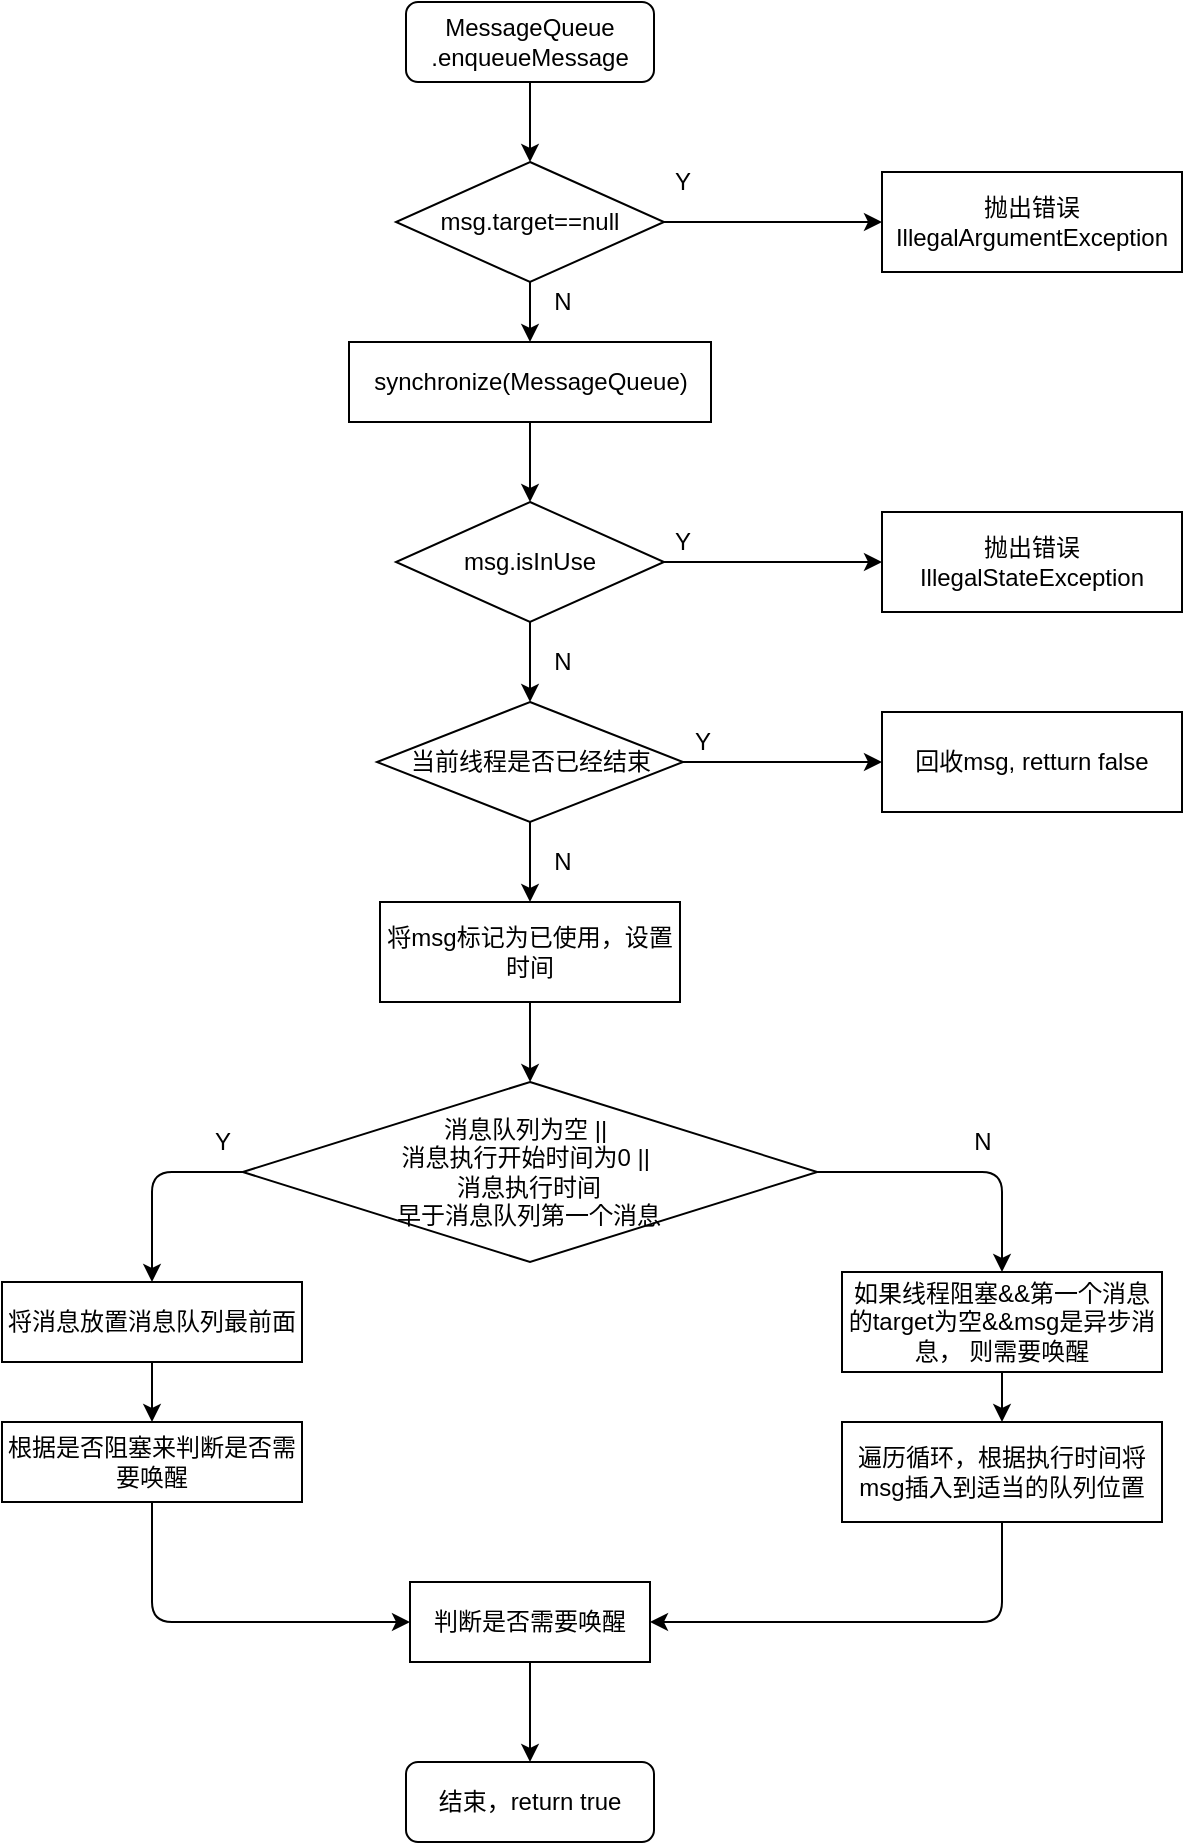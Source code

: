 <mxfile version="14.9.8" type="github">
  <diagram id="i0M6WJDhhVYFyg2WR8xw" name="Page-1">
    <mxGraphModel dx="1420" dy="802" grid="1" gridSize="10" guides="1" tooltips="1" connect="1" arrows="1" fold="1" page="1" pageScale="1" pageWidth="827" pageHeight="1169" math="0" shadow="0">
      <root>
        <mxCell id="0" />
        <mxCell id="1" parent="0" />
        <mxCell id="jzUD9FvAD9lhoMT2rPVL-3" value="" style="edgeStyle=orthogonalEdgeStyle;rounded=0;orthogonalLoop=1;jettySize=auto;html=1;" edge="1" parent="1" source="jzUD9FvAD9lhoMT2rPVL-1" target="jzUD9FvAD9lhoMT2rPVL-2">
          <mxGeometry relative="1" as="geometry" />
        </mxCell>
        <mxCell id="jzUD9FvAD9lhoMT2rPVL-1" value="MessageQueue&lt;br&gt;.enqueueMessage" style="rounded=1;whiteSpace=wrap;html=1;" vertex="1" parent="1">
          <mxGeometry x="352" y="80" width="124" height="40" as="geometry" />
        </mxCell>
        <mxCell id="jzUD9FvAD9lhoMT2rPVL-5" value="" style="edgeStyle=orthogonalEdgeStyle;rounded=0;orthogonalLoop=1;jettySize=auto;html=1;" edge="1" parent="1" source="jzUD9FvAD9lhoMT2rPVL-2" target="jzUD9FvAD9lhoMT2rPVL-4">
          <mxGeometry relative="1" as="geometry" />
        </mxCell>
        <mxCell id="jzUD9FvAD9lhoMT2rPVL-8" value="" style="edgeStyle=orthogonalEdgeStyle;rounded=0;orthogonalLoop=1;jettySize=auto;html=1;" edge="1" parent="1" source="jzUD9FvAD9lhoMT2rPVL-2" target="jzUD9FvAD9lhoMT2rPVL-7">
          <mxGeometry relative="1" as="geometry" />
        </mxCell>
        <mxCell id="jzUD9FvAD9lhoMT2rPVL-2" value="msg.target==null" style="rhombus;whiteSpace=wrap;html=1;" vertex="1" parent="1">
          <mxGeometry x="347" y="160" width="134" height="60" as="geometry" />
        </mxCell>
        <mxCell id="jzUD9FvAD9lhoMT2rPVL-4" value="抛出错误IllegalArgumentException" style="rounded=0;whiteSpace=wrap;html=1;" vertex="1" parent="1">
          <mxGeometry x="590" y="165" width="150" height="50" as="geometry" />
        </mxCell>
        <mxCell id="jzUD9FvAD9lhoMT2rPVL-6" value="Y" style="text;html=1;align=center;verticalAlign=middle;resizable=0;points=[];autosize=1;strokeColor=none;" vertex="1" parent="1">
          <mxGeometry x="480" y="160" width="20" height="20" as="geometry" />
        </mxCell>
        <mxCell id="jzUD9FvAD9lhoMT2rPVL-13" value="" style="edgeStyle=orthogonalEdgeStyle;rounded=0;orthogonalLoop=1;jettySize=auto;html=1;" edge="1" parent="1" source="jzUD9FvAD9lhoMT2rPVL-7" target="jzUD9FvAD9lhoMT2rPVL-10">
          <mxGeometry relative="1" as="geometry" />
        </mxCell>
        <mxCell id="jzUD9FvAD9lhoMT2rPVL-7" value="synchronize(MessageQueue)" style="rounded=0;whiteSpace=wrap;html=1;" vertex="1" parent="1">
          <mxGeometry x="323.5" y="250" width="181" height="40" as="geometry" />
        </mxCell>
        <mxCell id="jzUD9FvAD9lhoMT2rPVL-9" value="N&lt;br&gt;" style="text;html=1;align=center;verticalAlign=middle;resizable=0;points=[];autosize=1;strokeColor=none;" vertex="1" parent="1">
          <mxGeometry x="420" y="220" width="20" height="20" as="geometry" />
        </mxCell>
        <mxCell id="jzUD9FvAD9lhoMT2rPVL-14" value="" style="edgeStyle=orthogonalEdgeStyle;rounded=0;orthogonalLoop=1;jettySize=auto;html=1;" edge="1" parent="1" source="jzUD9FvAD9lhoMT2rPVL-10" target="jzUD9FvAD9lhoMT2rPVL-12">
          <mxGeometry relative="1" as="geometry" />
        </mxCell>
        <mxCell id="jzUD9FvAD9lhoMT2rPVL-18" value="" style="edgeStyle=orthogonalEdgeStyle;rounded=0;orthogonalLoop=1;jettySize=auto;html=1;" edge="1" parent="1" source="jzUD9FvAD9lhoMT2rPVL-10" target="jzUD9FvAD9lhoMT2rPVL-17">
          <mxGeometry relative="1" as="geometry" />
        </mxCell>
        <mxCell id="jzUD9FvAD9lhoMT2rPVL-10" value="msg.isInUse" style="rhombus;whiteSpace=wrap;html=1;" vertex="1" parent="1">
          <mxGeometry x="347" y="330" width="134" height="60" as="geometry" />
        </mxCell>
        <mxCell id="jzUD9FvAD9lhoMT2rPVL-12" value="抛出错误IllegalStateException" style="rounded=0;whiteSpace=wrap;html=1;" vertex="1" parent="1">
          <mxGeometry x="590" y="335" width="150" height="50" as="geometry" />
        </mxCell>
        <mxCell id="jzUD9FvAD9lhoMT2rPVL-16" value="Y" style="text;html=1;align=center;verticalAlign=middle;resizable=0;points=[];autosize=1;strokeColor=none;" vertex="1" parent="1">
          <mxGeometry x="480" y="340" width="20" height="20" as="geometry" />
        </mxCell>
        <mxCell id="jzUD9FvAD9lhoMT2rPVL-21" value="" style="edgeStyle=orthogonalEdgeStyle;rounded=0;orthogonalLoop=1;jettySize=auto;html=1;" edge="1" parent="1" source="jzUD9FvAD9lhoMT2rPVL-17" target="jzUD9FvAD9lhoMT2rPVL-20">
          <mxGeometry relative="1" as="geometry" />
        </mxCell>
        <mxCell id="jzUD9FvAD9lhoMT2rPVL-25" value="" style="edgeStyle=orthogonalEdgeStyle;rounded=0;orthogonalLoop=1;jettySize=auto;html=1;" edge="1" parent="1" source="jzUD9FvAD9lhoMT2rPVL-17" target="jzUD9FvAD9lhoMT2rPVL-24">
          <mxGeometry relative="1" as="geometry" />
        </mxCell>
        <mxCell id="jzUD9FvAD9lhoMT2rPVL-17" value="当前线程是否已经结束" style="rhombus;whiteSpace=wrap;html=1;" vertex="1" parent="1">
          <mxGeometry x="337.5" y="430" width="153" height="60" as="geometry" />
        </mxCell>
        <mxCell id="jzUD9FvAD9lhoMT2rPVL-19" value="N" style="text;html=1;align=center;verticalAlign=middle;resizable=0;points=[];autosize=1;strokeColor=none;" vertex="1" parent="1">
          <mxGeometry x="420" y="400" width="20" height="20" as="geometry" />
        </mxCell>
        <mxCell id="jzUD9FvAD9lhoMT2rPVL-20" value="回收msg, retturn false" style="rounded=0;whiteSpace=wrap;html=1;" vertex="1" parent="1">
          <mxGeometry x="590" y="435" width="150" height="50" as="geometry" />
        </mxCell>
        <mxCell id="jzUD9FvAD9lhoMT2rPVL-22" value="Y" style="text;html=1;align=center;verticalAlign=middle;resizable=0;points=[];autosize=1;strokeColor=none;" vertex="1" parent="1">
          <mxGeometry x="490" y="440" width="20" height="20" as="geometry" />
        </mxCell>
        <mxCell id="jzUD9FvAD9lhoMT2rPVL-29" value="" style="edgeStyle=orthogonalEdgeStyle;rounded=0;orthogonalLoop=1;jettySize=auto;html=1;" edge="1" parent="1" source="jzUD9FvAD9lhoMT2rPVL-24" target="jzUD9FvAD9lhoMT2rPVL-28">
          <mxGeometry relative="1" as="geometry" />
        </mxCell>
        <mxCell id="jzUD9FvAD9lhoMT2rPVL-24" value="将msg标记为已使用，设置时间" style="rounded=0;whiteSpace=wrap;html=1;" vertex="1" parent="1">
          <mxGeometry x="339" y="530" width="150" height="50" as="geometry" />
        </mxCell>
        <mxCell id="jzUD9FvAD9lhoMT2rPVL-26" value="N" style="text;html=1;align=center;verticalAlign=middle;resizable=0;points=[];autosize=1;strokeColor=none;" vertex="1" parent="1">
          <mxGeometry x="420" y="500" width="20" height="20" as="geometry" />
        </mxCell>
        <mxCell id="jzUD9FvAD9lhoMT2rPVL-28" value="消息队列为空 ||&amp;nbsp;&lt;br&gt;消息执行开始时间为0 ||&amp;nbsp;&lt;br&gt;消息执行时间&lt;br&gt;早于消息队列第一个消息" style="rhombus;whiteSpace=wrap;html=1;" vertex="1" parent="1">
          <mxGeometry x="270.38" y="620" width="287.25" height="90" as="geometry" />
        </mxCell>
        <mxCell id="jzUD9FvAD9lhoMT2rPVL-34" value="" style="edgeStyle=orthogonalEdgeStyle;rounded=0;orthogonalLoop=1;jettySize=auto;html=1;" edge="1" parent="1" source="jzUD9FvAD9lhoMT2rPVL-30" target="jzUD9FvAD9lhoMT2rPVL-31">
          <mxGeometry relative="1" as="geometry" />
        </mxCell>
        <mxCell id="jzUD9FvAD9lhoMT2rPVL-30" value="将消息放置消息队列最前面" style="rounded=0;whiteSpace=wrap;html=1;" vertex="1" parent="1">
          <mxGeometry x="150" y="720" width="150" height="40" as="geometry" />
        </mxCell>
        <mxCell id="jzUD9FvAD9lhoMT2rPVL-31" value="根据是否阻塞来判断是否需要唤醒" style="rounded=0;whiteSpace=wrap;html=1;" vertex="1" parent="1">
          <mxGeometry x="150" y="790" width="150" height="40" as="geometry" />
        </mxCell>
        <mxCell id="jzUD9FvAD9lhoMT2rPVL-32" value="" style="endArrow=classic;html=1;exitX=0;exitY=0.5;exitDx=0;exitDy=0;entryX=0.5;entryY=0;entryDx=0;entryDy=0;edgeStyle=orthogonalEdgeStyle;" edge="1" parent="1" source="jzUD9FvAD9lhoMT2rPVL-28" target="jzUD9FvAD9lhoMT2rPVL-30">
          <mxGeometry width="50" height="50" relative="1" as="geometry">
            <mxPoint x="370" y="610" as="sourcePoint" />
            <mxPoint x="420" y="560" as="targetPoint" />
          </mxGeometry>
        </mxCell>
        <mxCell id="jzUD9FvAD9lhoMT2rPVL-33" value="Y" style="text;html=1;align=center;verticalAlign=middle;resizable=0;points=[];autosize=1;strokeColor=none;" vertex="1" parent="1">
          <mxGeometry x="250" y="640" width="20" height="20" as="geometry" />
        </mxCell>
        <mxCell id="jzUD9FvAD9lhoMT2rPVL-39" value="" style="edgeStyle=orthogonalEdgeStyle;rounded=0;orthogonalLoop=1;jettySize=auto;html=1;" edge="1" parent="1" source="jzUD9FvAD9lhoMT2rPVL-35" target="jzUD9FvAD9lhoMT2rPVL-38">
          <mxGeometry relative="1" as="geometry" />
        </mxCell>
        <mxCell id="jzUD9FvAD9lhoMT2rPVL-35" value="如果线程阻塞&amp;amp;&amp;amp;第一个消息的target为空&amp;amp;&amp;amp;msg是异步消息， 则需要唤醒" style="rounded=0;whiteSpace=wrap;html=1;" vertex="1" parent="1">
          <mxGeometry x="570" y="715" width="160" height="50" as="geometry" />
        </mxCell>
        <mxCell id="jzUD9FvAD9lhoMT2rPVL-36" value="" style="endArrow=classic;html=1;exitX=1;exitY=0.5;exitDx=0;exitDy=0;entryX=0.5;entryY=0;entryDx=0;entryDy=0;edgeStyle=orthogonalEdgeStyle;" edge="1" parent="1" source="jzUD9FvAD9lhoMT2rPVL-28" target="jzUD9FvAD9lhoMT2rPVL-35">
          <mxGeometry width="50" height="50" relative="1" as="geometry">
            <mxPoint x="370" y="600" as="sourcePoint" />
            <mxPoint x="420" y="550" as="targetPoint" />
          </mxGeometry>
        </mxCell>
        <mxCell id="jzUD9FvAD9lhoMT2rPVL-37" value="N" style="text;html=1;align=center;verticalAlign=middle;resizable=0;points=[];autosize=1;strokeColor=none;" vertex="1" parent="1">
          <mxGeometry x="630" y="640" width="20" height="20" as="geometry" />
        </mxCell>
        <mxCell id="jzUD9FvAD9lhoMT2rPVL-38" value="遍历循环，根据执行时间将msg插入到适当的队列位置" style="rounded=0;whiteSpace=wrap;html=1;" vertex="1" parent="1">
          <mxGeometry x="570" y="790" width="160" height="50" as="geometry" />
        </mxCell>
        <mxCell id="jzUD9FvAD9lhoMT2rPVL-45" value="" style="edgeStyle=orthogonalEdgeStyle;rounded=0;orthogonalLoop=1;jettySize=auto;html=1;" edge="1" parent="1" source="jzUD9FvAD9lhoMT2rPVL-40" target="jzUD9FvAD9lhoMT2rPVL-44">
          <mxGeometry relative="1" as="geometry" />
        </mxCell>
        <mxCell id="jzUD9FvAD9lhoMT2rPVL-40" value="判断是否需要唤醒" style="rounded=0;whiteSpace=wrap;html=1;" vertex="1" parent="1">
          <mxGeometry x="354" y="870" width="120" height="40" as="geometry" />
        </mxCell>
        <mxCell id="jzUD9FvAD9lhoMT2rPVL-41" value="" style="endArrow=classic;html=1;exitX=0.5;exitY=1;exitDx=0;exitDy=0;entryX=0;entryY=0.5;entryDx=0;entryDy=0;edgeStyle=orthogonalEdgeStyle;" edge="1" parent="1" source="jzUD9FvAD9lhoMT2rPVL-31" target="jzUD9FvAD9lhoMT2rPVL-40">
          <mxGeometry width="50" height="50" relative="1" as="geometry">
            <mxPoint x="370" y="750" as="sourcePoint" />
            <mxPoint x="420" y="700" as="targetPoint" />
          </mxGeometry>
        </mxCell>
        <mxCell id="jzUD9FvAD9lhoMT2rPVL-42" value="" style="endArrow=classic;html=1;exitX=0.5;exitY=1;exitDx=0;exitDy=0;entryX=1;entryY=0.5;entryDx=0;entryDy=0;edgeStyle=orthogonalEdgeStyle;" edge="1" parent="1" source="jzUD9FvAD9lhoMT2rPVL-38" target="jzUD9FvAD9lhoMT2rPVL-40">
          <mxGeometry width="50" height="50" relative="1" as="geometry">
            <mxPoint x="235" y="840" as="sourcePoint" />
            <mxPoint x="364" y="900" as="targetPoint" />
          </mxGeometry>
        </mxCell>
        <mxCell id="jzUD9FvAD9lhoMT2rPVL-44" value="结束，return true" style="rounded=1;whiteSpace=wrap;html=1;" vertex="1" parent="1">
          <mxGeometry x="352" y="960" width="124" height="40" as="geometry" />
        </mxCell>
      </root>
    </mxGraphModel>
  </diagram>
</mxfile>
